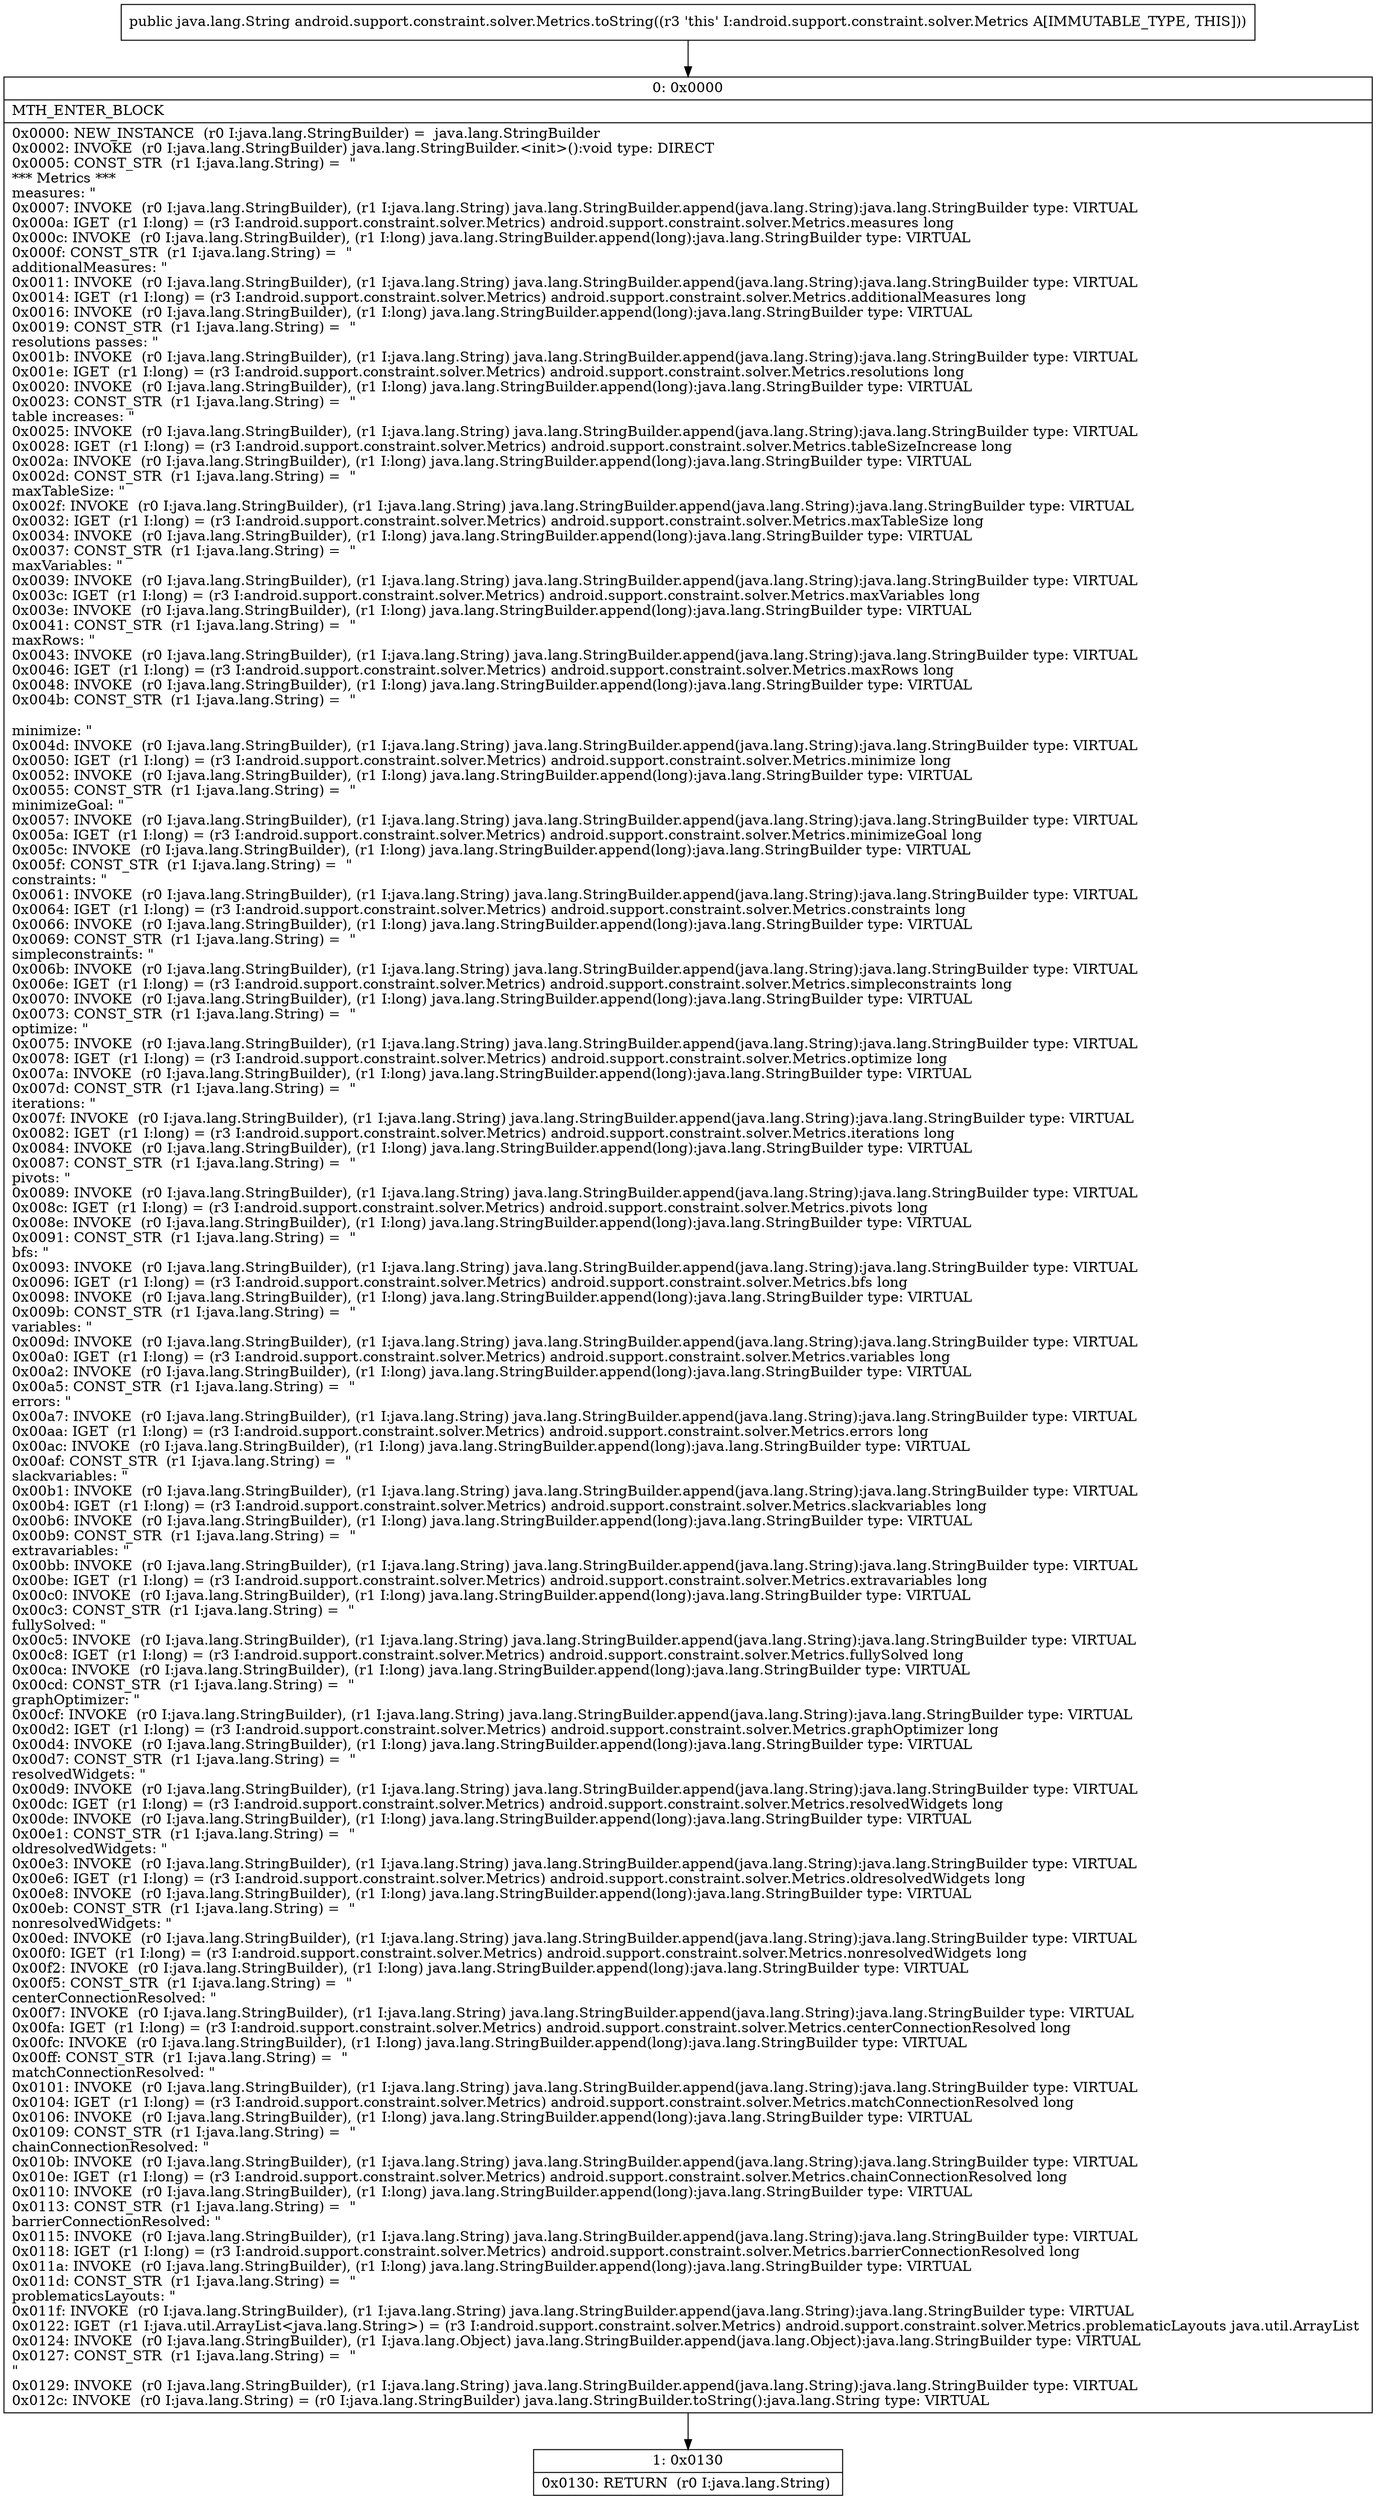 digraph "CFG forandroid.support.constraint.solver.Metrics.toString()Ljava\/lang\/String;" {
Node_0 [shape=record,label="{0\:\ 0x0000|MTH_ENTER_BLOCK\l|0x0000: NEW_INSTANCE  (r0 I:java.lang.StringBuilder) =  java.lang.StringBuilder \l0x0002: INVOKE  (r0 I:java.lang.StringBuilder) java.lang.StringBuilder.\<init\>():void type: DIRECT \l0x0005: CONST_STR  (r1 I:java.lang.String) =  \"\l*** Metrics ***\lmeasures: \" \l0x0007: INVOKE  (r0 I:java.lang.StringBuilder), (r1 I:java.lang.String) java.lang.StringBuilder.append(java.lang.String):java.lang.StringBuilder type: VIRTUAL \l0x000a: IGET  (r1 I:long) = (r3 I:android.support.constraint.solver.Metrics) android.support.constraint.solver.Metrics.measures long \l0x000c: INVOKE  (r0 I:java.lang.StringBuilder), (r1 I:long) java.lang.StringBuilder.append(long):java.lang.StringBuilder type: VIRTUAL \l0x000f: CONST_STR  (r1 I:java.lang.String) =  \"\ladditionalMeasures: \" \l0x0011: INVOKE  (r0 I:java.lang.StringBuilder), (r1 I:java.lang.String) java.lang.StringBuilder.append(java.lang.String):java.lang.StringBuilder type: VIRTUAL \l0x0014: IGET  (r1 I:long) = (r3 I:android.support.constraint.solver.Metrics) android.support.constraint.solver.Metrics.additionalMeasures long \l0x0016: INVOKE  (r0 I:java.lang.StringBuilder), (r1 I:long) java.lang.StringBuilder.append(long):java.lang.StringBuilder type: VIRTUAL \l0x0019: CONST_STR  (r1 I:java.lang.String) =  \"\lresolutions passes: \" \l0x001b: INVOKE  (r0 I:java.lang.StringBuilder), (r1 I:java.lang.String) java.lang.StringBuilder.append(java.lang.String):java.lang.StringBuilder type: VIRTUAL \l0x001e: IGET  (r1 I:long) = (r3 I:android.support.constraint.solver.Metrics) android.support.constraint.solver.Metrics.resolutions long \l0x0020: INVOKE  (r0 I:java.lang.StringBuilder), (r1 I:long) java.lang.StringBuilder.append(long):java.lang.StringBuilder type: VIRTUAL \l0x0023: CONST_STR  (r1 I:java.lang.String) =  \"\ltable increases: \" \l0x0025: INVOKE  (r0 I:java.lang.StringBuilder), (r1 I:java.lang.String) java.lang.StringBuilder.append(java.lang.String):java.lang.StringBuilder type: VIRTUAL \l0x0028: IGET  (r1 I:long) = (r3 I:android.support.constraint.solver.Metrics) android.support.constraint.solver.Metrics.tableSizeIncrease long \l0x002a: INVOKE  (r0 I:java.lang.StringBuilder), (r1 I:long) java.lang.StringBuilder.append(long):java.lang.StringBuilder type: VIRTUAL \l0x002d: CONST_STR  (r1 I:java.lang.String) =  \"\lmaxTableSize: \" \l0x002f: INVOKE  (r0 I:java.lang.StringBuilder), (r1 I:java.lang.String) java.lang.StringBuilder.append(java.lang.String):java.lang.StringBuilder type: VIRTUAL \l0x0032: IGET  (r1 I:long) = (r3 I:android.support.constraint.solver.Metrics) android.support.constraint.solver.Metrics.maxTableSize long \l0x0034: INVOKE  (r0 I:java.lang.StringBuilder), (r1 I:long) java.lang.StringBuilder.append(long):java.lang.StringBuilder type: VIRTUAL \l0x0037: CONST_STR  (r1 I:java.lang.String) =  \"\lmaxVariables: \" \l0x0039: INVOKE  (r0 I:java.lang.StringBuilder), (r1 I:java.lang.String) java.lang.StringBuilder.append(java.lang.String):java.lang.StringBuilder type: VIRTUAL \l0x003c: IGET  (r1 I:long) = (r3 I:android.support.constraint.solver.Metrics) android.support.constraint.solver.Metrics.maxVariables long \l0x003e: INVOKE  (r0 I:java.lang.StringBuilder), (r1 I:long) java.lang.StringBuilder.append(long):java.lang.StringBuilder type: VIRTUAL \l0x0041: CONST_STR  (r1 I:java.lang.String) =  \"\lmaxRows: \" \l0x0043: INVOKE  (r0 I:java.lang.StringBuilder), (r1 I:java.lang.String) java.lang.StringBuilder.append(java.lang.String):java.lang.StringBuilder type: VIRTUAL \l0x0046: IGET  (r1 I:long) = (r3 I:android.support.constraint.solver.Metrics) android.support.constraint.solver.Metrics.maxRows long \l0x0048: INVOKE  (r0 I:java.lang.StringBuilder), (r1 I:long) java.lang.StringBuilder.append(long):java.lang.StringBuilder type: VIRTUAL \l0x004b: CONST_STR  (r1 I:java.lang.String) =  \"\l\lminimize: \" \l0x004d: INVOKE  (r0 I:java.lang.StringBuilder), (r1 I:java.lang.String) java.lang.StringBuilder.append(java.lang.String):java.lang.StringBuilder type: VIRTUAL \l0x0050: IGET  (r1 I:long) = (r3 I:android.support.constraint.solver.Metrics) android.support.constraint.solver.Metrics.minimize long \l0x0052: INVOKE  (r0 I:java.lang.StringBuilder), (r1 I:long) java.lang.StringBuilder.append(long):java.lang.StringBuilder type: VIRTUAL \l0x0055: CONST_STR  (r1 I:java.lang.String) =  \"\lminimizeGoal: \" \l0x0057: INVOKE  (r0 I:java.lang.StringBuilder), (r1 I:java.lang.String) java.lang.StringBuilder.append(java.lang.String):java.lang.StringBuilder type: VIRTUAL \l0x005a: IGET  (r1 I:long) = (r3 I:android.support.constraint.solver.Metrics) android.support.constraint.solver.Metrics.minimizeGoal long \l0x005c: INVOKE  (r0 I:java.lang.StringBuilder), (r1 I:long) java.lang.StringBuilder.append(long):java.lang.StringBuilder type: VIRTUAL \l0x005f: CONST_STR  (r1 I:java.lang.String) =  \"\lconstraints: \" \l0x0061: INVOKE  (r0 I:java.lang.StringBuilder), (r1 I:java.lang.String) java.lang.StringBuilder.append(java.lang.String):java.lang.StringBuilder type: VIRTUAL \l0x0064: IGET  (r1 I:long) = (r3 I:android.support.constraint.solver.Metrics) android.support.constraint.solver.Metrics.constraints long \l0x0066: INVOKE  (r0 I:java.lang.StringBuilder), (r1 I:long) java.lang.StringBuilder.append(long):java.lang.StringBuilder type: VIRTUAL \l0x0069: CONST_STR  (r1 I:java.lang.String) =  \"\lsimpleconstraints: \" \l0x006b: INVOKE  (r0 I:java.lang.StringBuilder), (r1 I:java.lang.String) java.lang.StringBuilder.append(java.lang.String):java.lang.StringBuilder type: VIRTUAL \l0x006e: IGET  (r1 I:long) = (r3 I:android.support.constraint.solver.Metrics) android.support.constraint.solver.Metrics.simpleconstraints long \l0x0070: INVOKE  (r0 I:java.lang.StringBuilder), (r1 I:long) java.lang.StringBuilder.append(long):java.lang.StringBuilder type: VIRTUAL \l0x0073: CONST_STR  (r1 I:java.lang.String) =  \"\loptimize: \" \l0x0075: INVOKE  (r0 I:java.lang.StringBuilder), (r1 I:java.lang.String) java.lang.StringBuilder.append(java.lang.String):java.lang.StringBuilder type: VIRTUAL \l0x0078: IGET  (r1 I:long) = (r3 I:android.support.constraint.solver.Metrics) android.support.constraint.solver.Metrics.optimize long \l0x007a: INVOKE  (r0 I:java.lang.StringBuilder), (r1 I:long) java.lang.StringBuilder.append(long):java.lang.StringBuilder type: VIRTUAL \l0x007d: CONST_STR  (r1 I:java.lang.String) =  \"\literations: \" \l0x007f: INVOKE  (r0 I:java.lang.StringBuilder), (r1 I:java.lang.String) java.lang.StringBuilder.append(java.lang.String):java.lang.StringBuilder type: VIRTUAL \l0x0082: IGET  (r1 I:long) = (r3 I:android.support.constraint.solver.Metrics) android.support.constraint.solver.Metrics.iterations long \l0x0084: INVOKE  (r0 I:java.lang.StringBuilder), (r1 I:long) java.lang.StringBuilder.append(long):java.lang.StringBuilder type: VIRTUAL \l0x0087: CONST_STR  (r1 I:java.lang.String) =  \"\lpivots: \" \l0x0089: INVOKE  (r0 I:java.lang.StringBuilder), (r1 I:java.lang.String) java.lang.StringBuilder.append(java.lang.String):java.lang.StringBuilder type: VIRTUAL \l0x008c: IGET  (r1 I:long) = (r3 I:android.support.constraint.solver.Metrics) android.support.constraint.solver.Metrics.pivots long \l0x008e: INVOKE  (r0 I:java.lang.StringBuilder), (r1 I:long) java.lang.StringBuilder.append(long):java.lang.StringBuilder type: VIRTUAL \l0x0091: CONST_STR  (r1 I:java.lang.String) =  \"\lbfs: \" \l0x0093: INVOKE  (r0 I:java.lang.StringBuilder), (r1 I:java.lang.String) java.lang.StringBuilder.append(java.lang.String):java.lang.StringBuilder type: VIRTUAL \l0x0096: IGET  (r1 I:long) = (r3 I:android.support.constraint.solver.Metrics) android.support.constraint.solver.Metrics.bfs long \l0x0098: INVOKE  (r0 I:java.lang.StringBuilder), (r1 I:long) java.lang.StringBuilder.append(long):java.lang.StringBuilder type: VIRTUAL \l0x009b: CONST_STR  (r1 I:java.lang.String) =  \"\lvariables: \" \l0x009d: INVOKE  (r0 I:java.lang.StringBuilder), (r1 I:java.lang.String) java.lang.StringBuilder.append(java.lang.String):java.lang.StringBuilder type: VIRTUAL \l0x00a0: IGET  (r1 I:long) = (r3 I:android.support.constraint.solver.Metrics) android.support.constraint.solver.Metrics.variables long \l0x00a2: INVOKE  (r0 I:java.lang.StringBuilder), (r1 I:long) java.lang.StringBuilder.append(long):java.lang.StringBuilder type: VIRTUAL \l0x00a5: CONST_STR  (r1 I:java.lang.String) =  \"\lerrors: \" \l0x00a7: INVOKE  (r0 I:java.lang.StringBuilder), (r1 I:java.lang.String) java.lang.StringBuilder.append(java.lang.String):java.lang.StringBuilder type: VIRTUAL \l0x00aa: IGET  (r1 I:long) = (r3 I:android.support.constraint.solver.Metrics) android.support.constraint.solver.Metrics.errors long \l0x00ac: INVOKE  (r0 I:java.lang.StringBuilder), (r1 I:long) java.lang.StringBuilder.append(long):java.lang.StringBuilder type: VIRTUAL \l0x00af: CONST_STR  (r1 I:java.lang.String) =  \"\lslackvariables: \" \l0x00b1: INVOKE  (r0 I:java.lang.StringBuilder), (r1 I:java.lang.String) java.lang.StringBuilder.append(java.lang.String):java.lang.StringBuilder type: VIRTUAL \l0x00b4: IGET  (r1 I:long) = (r3 I:android.support.constraint.solver.Metrics) android.support.constraint.solver.Metrics.slackvariables long \l0x00b6: INVOKE  (r0 I:java.lang.StringBuilder), (r1 I:long) java.lang.StringBuilder.append(long):java.lang.StringBuilder type: VIRTUAL \l0x00b9: CONST_STR  (r1 I:java.lang.String) =  \"\lextravariables: \" \l0x00bb: INVOKE  (r0 I:java.lang.StringBuilder), (r1 I:java.lang.String) java.lang.StringBuilder.append(java.lang.String):java.lang.StringBuilder type: VIRTUAL \l0x00be: IGET  (r1 I:long) = (r3 I:android.support.constraint.solver.Metrics) android.support.constraint.solver.Metrics.extravariables long \l0x00c0: INVOKE  (r0 I:java.lang.StringBuilder), (r1 I:long) java.lang.StringBuilder.append(long):java.lang.StringBuilder type: VIRTUAL \l0x00c3: CONST_STR  (r1 I:java.lang.String) =  \"\lfullySolved: \" \l0x00c5: INVOKE  (r0 I:java.lang.StringBuilder), (r1 I:java.lang.String) java.lang.StringBuilder.append(java.lang.String):java.lang.StringBuilder type: VIRTUAL \l0x00c8: IGET  (r1 I:long) = (r3 I:android.support.constraint.solver.Metrics) android.support.constraint.solver.Metrics.fullySolved long \l0x00ca: INVOKE  (r0 I:java.lang.StringBuilder), (r1 I:long) java.lang.StringBuilder.append(long):java.lang.StringBuilder type: VIRTUAL \l0x00cd: CONST_STR  (r1 I:java.lang.String) =  \"\lgraphOptimizer: \" \l0x00cf: INVOKE  (r0 I:java.lang.StringBuilder), (r1 I:java.lang.String) java.lang.StringBuilder.append(java.lang.String):java.lang.StringBuilder type: VIRTUAL \l0x00d2: IGET  (r1 I:long) = (r3 I:android.support.constraint.solver.Metrics) android.support.constraint.solver.Metrics.graphOptimizer long \l0x00d4: INVOKE  (r0 I:java.lang.StringBuilder), (r1 I:long) java.lang.StringBuilder.append(long):java.lang.StringBuilder type: VIRTUAL \l0x00d7: CONST_STR  (r1 I:java.lang.String) =  \"\lresolvedWidgets: \" \l0x00d9: INVOKE  (r0 I:java.lang.StringBuilder), (r1 I:java.lang.String) java.lang.StringBuilder.append(java.lang.String):java.lang.StringBuilder type: VIRTUAL \l0x00dc: IGET  (r1 I:long) = (r3 I:android.support.constraint.solver.Metrics) android.support.constraint.solver.Metrics.resolvedWidgets long \l0x00de: INVOKE  (r0 I:java.lang.StringBuilder), (r1 I:long) java.lang.StringBuilder.append(long):java.lang.StringBuilder type: VIRTUAL \l0x00e1: CONST_STR  (r1 I:java.lang.String) =  \"\loldresolvedWidgets: \" \l0x00e3: INVOKE  (r0 I:java.lang.StringBuilder), (r1 I:java.lang.String) java.lang.StringBuilder.append(java.lang.String):java.lang.StringBuilder type: VIRTUAL \l0x00e6: IGET  (r1 I:long) = (r3 I:android.support.constraint.solver.Metrics) android.support.constraint.solver.Metrics.oldresolvedWidgets long \l0x00e8: INVOKE  (r0 I:java.lang.StringBuilder), (r1 I:long) java.lang.StringBuilder.append(long):java.lang.StringBuilder type: VIRTUAL \l0x00eb: CONST_STR  (r1 I:java.lang.String) =  \"\lnonresolvedWidgets: \" \l0x00ed: INVOKE  (r0 I:java.lang.StringBuilder), (r1 I:java.lang.String) java.lang.StringBuilder.append(java.lang.String):java.lang.StringBuilder type: VIRTUAL \l0x00f0: IGET  (r1 I:long) = (r3 I:android.support.constraint.solver.Metrics) android.support.constraint.solver.Metrics.nonresolvedWidgets long \l0x00f2: INVOKE  (r0 I:java.lang.StringBuilder), (r1 I:long) java.lang.StringBuilder.append(long):java.lang.StringBuilder type: VIRTUAL \l0x00f5: CONST_STR  (r1 I:java.lang.String) =  \"\lcenterConnectionResolved: \" \l0x00f7: INVOKE  (r0 I:java.lang.StringBuilder), (r1 I:java.lang.String) java.lang.StringBuilder.append(java.lang.String):java.lang.StringBuilder type: VIRTUAL \l0x00fa: IGET  (r1 I:long) = (r3 I:android.support.constraint.solver.Metrics) android.support.constraint.solver.Metrics.centerConnectionResolved long \l0x00fc: INVOKE  (r0 I:java.lang.StringBuilder), (r1 I:long) java.lang.StringBuilder.append(long):java.lang.StringBuilder type: VIRTUAL \l0x00ff: CONST_STR  (r1 I:java.lang.String) =  \"\lmatchConnectionResolved: \" \l0x0101: INVOKE  (r0 I:java.lang.StringBuilder), (r1 I:java.lang.String) java.lang.StringBuilder.append(java.lang.String):java.lang.StringBuilder type: VIRTUAL \l0x0104: IGET  (r1 I:long) = (r3 I:android.support.constraint.solver.Metrics) android.support.constraint.solver.Metrics.matchConnectionResolved long \l0x0106: INVOKE  (r0 I:java.lang.StringBuilder), (r1 I:long) java.lang.StringBuilder.append(long):java.lang.StringBuilder type: VIRTUAL \l0x0109: CONST_STR  (r1 I:java.lang.String) =  \"\lchainConnectionResolved: \" \l0x010b: INVOKE  (r0 I:java.lang.StringBuilder), (r1 I:java.lang.String) java.lang.StringBuilder.append(java.lang.String):java.lang.StringBuilder type: VIRTUAL \l0x010e: IGET  (r1 I:long) = (r3 I:android.support.constraint.solver.Metrics) android.support.constraint.solver.Metrics.chainConnectionResolved long \l0x0110: INVOKE  (r0 I:java.lang.StringBuilder), (r1 I:long) java.lang.StringBuilder.append(long):java.lang.StringBuilder type: VIRTUAL \l0x0113: CONST_STR  (r1 I:java.lang.String) =  \"\lbarrierConnectionResolved: \" \l0x0115: INVOKE  (r0 I:java.lang.StringBuilder), (r1 I:java.lang.String) java.lang.StringBuilder.append(java.lang.String):java.lang.StringBuilder type: VIRTUAL \l0x0118: IGET  (r1 I:long) = (r3 I:android.support.constraint.solver.Metrics) android.support.constraint.solver.Metrics.barrierConnectionResolved long \l0x011a: INVOKE  (r0 I:java.lang.StringBuilder), (r1 I:long) java.lang.StringBuilder.append(long):java.lang.StringBuilder type: VIRTUAL \l0x011d: CONST_STR  (r1 I:java.lang.String) =  \"\lproblematicsLayouts: \" \l0x011f: INVOKE  (r0 I:java.lang.StringBuilder), (r1 I:java.lang.String) java.lang.StringBuilder.append(java.lang.String):java.lang.StringBuilder type: VIRTUAL \l0x0122: IGET  (r1 I:java.util.ArrayList\<java.lang.String\>) = (r3 I:android.support.constraint.solver.Metrics) android.support.constraint.solver.Metrics.problematicLayouts java.util.ArrayList \l0x0124: INVOKE  (r0 I:java.lang.StringBuilder), (r1 I:java.lang.Object) java.lang.StringBuilder.append(java.lang.Object):java.lang.StringBuilder type: VIRTUAL \l0x0127: CONST_STR  (r1 I:java.lang.String) =  \"\l\" \l0x0129: INVOKE  (r0 I:java.lang.StringBuilder), (r1 I:java.lang.String) java.lang.StringBuilder.append(java.lang.String):java.lang.StringBuilder type: VIRTUAL \l0x012c: INVOKE  (r0 I:java.lang.String) = (r0 I:java.lang.StringBuilder) java.lang.StringBuilder.toString():java.lang.String type: VIRTUAL \l}"];
Node_1 [shape=record,label="{1\:\ 0x0130|0x0130: RETURN  (r0 I:java.lang.String) \l}"];
MethodNode[shape=record,label="{public java.lang.String android.support.constraint.solver.Metrics.toString((r3 'this' I:android.support.constraint.solver.Metrics A[IMMUTABLE_TYPE, THIS])) }"];
MethodNode -> Node_0;
Node_0 -> Node_1;
}


